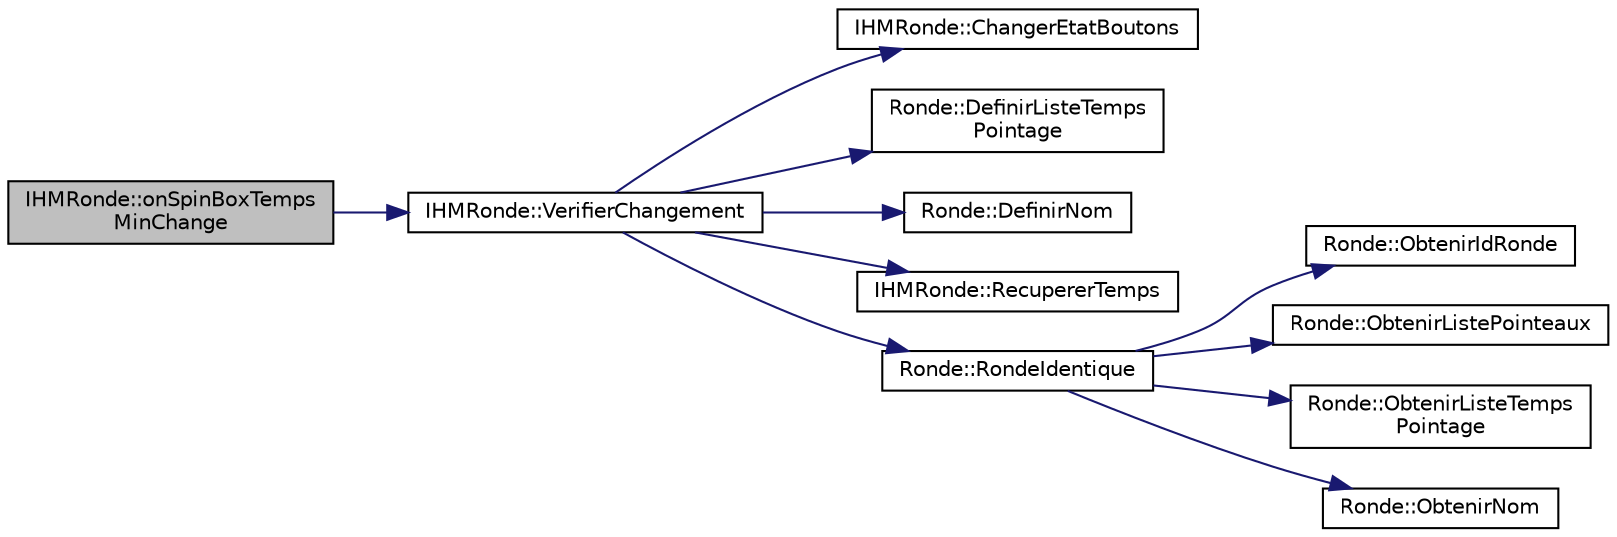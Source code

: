 digraph "IHMRonde::onSpinBoxTempsMinChange"
{
 // LATEX_PDF_SIZE
  edge [fontname="Helvetica",fontsize="10",labelfontname="Helvetica",labelfontsize="10"];
  node [fontname="Helvetica",fontsize="10",shape=record];
  rankdir="LR";
  Node1 [label="IHMRonde::onSpinBoxTemps\lMinChange",height=0.2,width=0.4,color="black", fillcolor="grey75", style="filled", fontcolor="black",tooltip="IHMRonde::onSpinBoxTempsMinChange Lors d'un changement de valeur d'une des spinbox de temps min du ta..."];
  Node1 -> Node2 [color="midnightblue",fontsize="10",style="solid"];
  Node2 [label="IHMRonde::VerifierChangement",height=0.2,width=0.4,color="black", fillcolor="white", style="filled",URL="$class_i_h_m_ronde.html#ace12612c875acf91345b7e6469544d6c",tooltip="IHMRonde::VerifierChangement Vérifie si la ronde actuelle est identique a la ronde de la base de donn..."];
  Node2 -> Node3 [color="midnightblue",fontsize="10",style="solid"];
  Node3 [label="IHMRonde::ChangerEtatBoutons",height=0.2,width=0.4,color="black", fillcolor="white", style="filled",URL="$class_i_h_m_ronde.html#aa77f91ead67565768795095ce170d5de",tooltip="IHMRonde::ChangerEtatBoutons Permet de changer l'état des boutons sur l'ihm."];
  Node2 -> Node4 [color="midnightblue",fontsize="10",style="solid"];
  Node4 [label="Ronde::DefinirListeTemps\lPointage",height=0.2,width=0.4,color="black", fillcolor="white", style="filled",URL="$class_ronde.html#a8937af7d076d4344939fcb0ed19b8310",tooltip=" "];
  Node2 -> Node5 [color="midnightblue",fontsize="10",style="solid"];
  Node5 [label="Ronde::DefinirNom",height=0.2,width=0.4,color="black", fillcolor="white", style="filled",URL="$class_ronde.html#a7554acc946b987fc5419ef9f5543493f",tooltip=" "];
  Node2 -> Node6 [color="midnightblue",fontsize="10",style="solid"];
  Node6 [label="IHMRonde::RecupererTemps",height=0.2,width=0.4,color="black", fillcolor="white", style="filled",URL="$class_i_h_m_ronde.html#a31914f7ec075dfaefc10bd30008707e0",tooltip="IHMRonde::RecupererTemps Permet de recuperer les temps min et max des pointeau prèsent dans la liste ..."];
  Node2 -> Node7 [color="midnightblue",fontsize="10",style="solid"];
  Node7 [label="Ronde::RondeIdentique",height=0.2,width=0.4,color="black", fillcolor="white", style="filled",URL="$class_ronde.html#a0128f05ee680c9aaad0c253d1724ae51",tooltip="Ronde::RondeIdentique Permet de vérifier si la ronde passé en paramètre est identique à cette ronde."];
  Node7 -> Node8 [color="midnightblue",fontsize="10",style="solid"];
  Node8 [label="Ronde::ObtenirIdRonde",height=0.2,width=0.4,color="black", fillcolor="white", style="filled",URL="$class_ronde.html#a61f4a4424698eebfb4c872c33e890463",tooltip=" "];
  Node7 -> Node9 [color="midnightblue",fontsize="10",style="solid"];
  Node9 [label="Ronde::ObtenirListePointeaux",height=0.2,width=0.4,color="black", fillcolor="white", style="filled",URL="$class_ronde.html#a1e49a3028f0d60a9163583a160118f19",tooltip=" "];
  Node7 -> Node10 [color="midnightblue",fontsize="10",style="solid"];
  Node10 [label="Ronde::ObtenirListeTemps\lPointage",height=0.2,width=0.4,color="black", fillcolor="white", style="filled",URL="$class_ronde.html#ac625099a69c7abadefec375bd7121869",tooltip=" "];
  Node7 -> Node11 [color="midnightblue",fontsize="10",style="solid"];
  Node11 [label="Ronde::ObtenirNom",height=0.2,width=0.4,color="black", fillcolor="white", style="filled",URL="$class_ronde.html#add1831c12866ea50cf114695959de6eb",tooltip=" "];
}
